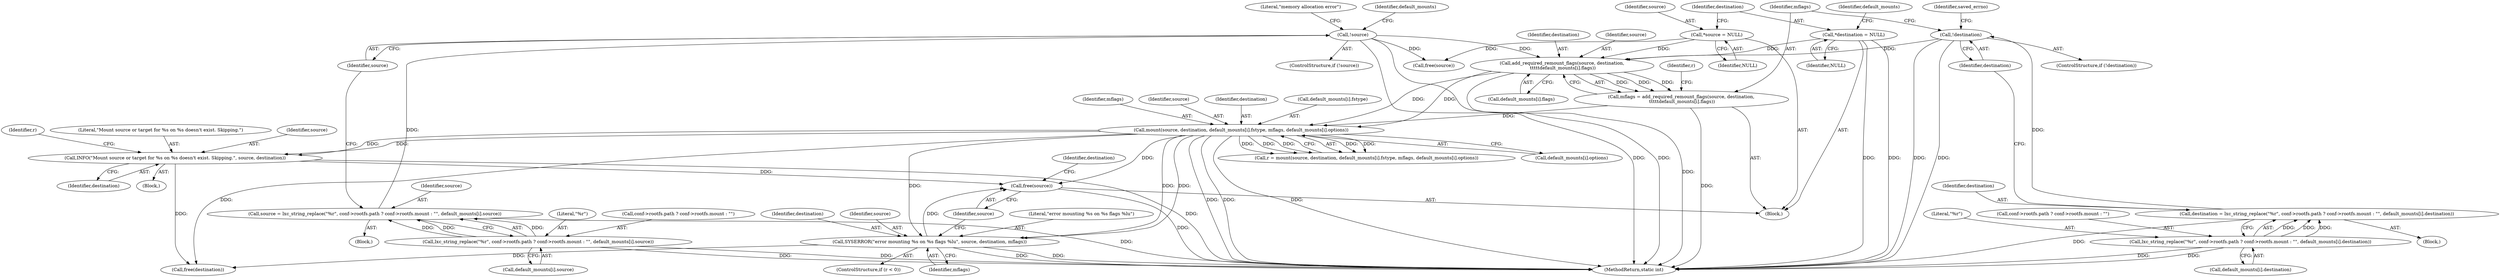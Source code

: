 digraph "0_lxc_592fd47a6245508b79fe6ac819fe6d3b2c1289be_3@API" {
"1000286" [label="(Call,free(source))"];
"1000243" [label="(Call,mount(source, destination, default_mounts[i].fstype, mflags, default_mounts[i].options))"];
"1000233" [label="(Call,add_required_remount_flags(source, destination,\n \t\t\t\t\tdefault_mounts[i].flags))"];
"1000178" [label="(Call,!source)"];
"1000156" [label="(Call,source = lxc_string_replace(\"%r\", conf->rootfs.path ? conf->rootfs.mount : \"\", default_mounts[i].source))"];
"1000158" [label="(Call,lxc_string_replace(\"%r\", conf->rootfs.path ? conf->rootfs.mount : \"\", default_mounts[i].source))"];
"1000140" [label="(Call,*source = NULL)"];
"1000215" [label="(Call,!destination)"];
"1000193" [label="(Call,destination = lxc_string_replace(\"%r\", conf->rootfs.path ? conf->rootfs.mount : \"\", default_mounts[i].destination))"];
"1000195" [label="(Call,lxc_string_replace(\"%r\", conf->rootfs.path ? conf->rootfs.mount : \"\", default_mounts[i].destination))"];
"1000144" [label="(Call,*destination = NULL)"];
"1000231" [label="(Call,mflags = add_required_remount_flags(source, destination,\n \t\t\t\t\tdefault_mounts[i].flags))"];
"1000281" [label="(Call,SYSERROR(\"error mounting %s on %s flags %lu\", source, destination, mflags))"];
"1000269" [label="(Call,INFO(\"Mount source or target for %s on %s doesn't exist. Skipping.\", source, destination))"];
"1000271" [label="(Identifier,source)"];
"1000140" [label="(Call,*source = NULL)"];
"1000197" [label="(Call,conf->rootfs.path ? conf->rootfs.mount : \"\")"];
"1000281" [label="(Call,SYSERROR(\"error mounting %s on %s flags %lu\", source, destination, mflags))"];
"1000177" [label="(ControlStructure,if (!source))"];
"1000241" [label="(Call,r = mount(source, destination, default_mounts[i].fstype, mflags, default_mounts[i].options))"];
"1000243" [label="(Call,mount(source, destination, default_mounts[i].fstype, mflags, default_mounts[i].options))"];
"1000146" [label="(Identifier,NULL)"];
"1000219" [label="(Identifier,saved_errno)"];
"1000231" [label="(Call,mflags = add_required_remount_flags(source, destination,\n \t\t\t\t\tdefault_mounts[i].flags))"];
"1000288" [label="(Call,free(destination))"];
"1000242" [label="(Identifier,r)"];
"1000232" [label="(Identifier,mflags)"];
"1000269" [label="(Call,INFO(\"Mount source or target for %s on %s doesn't exist. Skipping.\", source, destination))"];
"1000223" [label="(Call,free(source))"];
"1000195" [label="(Call,lxc_string_replace(\"%r\", conf->rootfs.path ? conf->rootfs.mount : \"\", default_mounts[i].destination))"];
"1000251" [label="(Identifier,mflags)"];
"1000245" [label="(Identifier,destination)"];
"1000235" [label="(Identifier,destination)"];
"1000179" [label="(Identifier,source)"];
"1000194" [label="(Identifier,destination)"];
"1000284" [label="(Identifier,destination)"];
"1000214" [label="(ControlStructure,if (!destination))"];
"1000144" [label="(Call,*destination = NULL)"];
"1000152" [label="(Identifier,default_mounts)"];
"1000274" [label="(Identifier,r)"];
"1000270" [label="(Literal,\"Mount source or target for %s on %s doesn't exist. Skipping.\")"];
"1000233" [label="(Call,add_required_remount_flags(source, destination,\n \t\t\t\t\tdefault_mounts[i].flags))"];
"1000192" [label="(Block,)"];
"1000160" [label="(Call,conf->rootfs.path ? conf->rootfs.mount : \"\")"];
"1000286" [label="(Call,free(source))"];
"1000252" [label="(Call,default_mounts[i].options)"];
"1000158" [label="(Call,lxc_string_replace(\"%r\", conf->rootfs.path ? conf->rootfs.mount : \"\", default_mounts[i].source))"];
"1000209" [label="(Call,default_mounts[i].destination)"];
"1000283" [label="(Identifier,source)"];
"1000287" [label="(Identifier,source)"];
"1000193" [label="(Call,destination = lxc_string_replace(\"%r\", conf->rootfs.path ? conf->rootfs.mount : \"\", default_mounts[i].destination))"];
"1000244" [label="(Identifier,source)"];
"1000215" [label="(Call,!destination)"];
"1000178" [label="(Call,!source)"];
"1000236" [label="(Call,default_mounts[i].flags)"];
"1000246" [label="(Call,default_mounts[i].fstype)"];
"1000138" [label="(Block,)"];
"1000289" [label="(Identifier,destination)"];
"1000396" [label="(MethodReturn,static int)"];
"1000142" [label="(Identifier,NULL)"];
"1000155" [label="(Block,)"];
"1000216" [label="(Identifier,destination)"];
"1000282" [label="(Literal,\"error mounting %s on %s flags %lu\")"];
"1000157" [label="(Identifier,source)"];
"1000285" [label="(Identifier,mflags)"];
"1000156" [label="(Call,source = lxc_string_replace(\"%r\", conf->rootfs.path ? conf->rootfs.mount : \"\", default_mounts[i].source))"];
"1000196" [label="(Literal,\"%r\")"];
"1000234" [label="(Identifier,source)"];
"1000189" [label="(Identifier,default_mounts)"];
"1000159" [label="(Literal,\"%r\")"];
"1000141" [label="(Identifier,source)"];
"1000277" [label="(ControlStructure,if (r < 0))"];
"1000182" [label="(Literal,\"memory allocation error\")"];
"1000272" [label="(Identifier,destination)"];
"1000172" [label="(Call,default_mounts[i].source)"];
"1000268" [label="(Block,)"];
"1000145" [label="(Identifier,destination)"];
"1000286" -> "1000138"  [label="AST: "];
"1000286" -> "1000287"  [label="CFG: "];
"1000287" -> "1000286"  [label="AST: "];
"1000289" -> "1000286"  [label="CFG: "];
"1000286" -> "1000396"  [label="DDG: "];
"1000243" -> "1000286"  [label="DDG: "];
"1000281" -> "1000286"  [label="DDG: "];
"1000269" -> "1000286"  [label="DDG: "];
"1000243" -> "1000241"  [label="AST: "];
"1000243" -> "1000252"  [label="CFG: "];
"1000244" -> "1000243"  [label="AST: "];
"1000245" -> "1000243"  [label="AST: "];
"1000246" -> "1000243"  [label="AST: "];
"1000251" -> "1000243"  [label="AST: "];
"1000252" -> "1000243"  [label="AST: "];
"1000241" -> "1000243"  [label="CFG: "];
"1000243" -> "1000396"  [label="DDG: "];
"1000243" -> "1000396"  [label="DDG: "];
"1000243" -> "1000396"  [label="DDG: "];
"1000243" -> "1000241"  [label="DDG: "];
"1000243" -> "1000241"  [label="DDG: "];
"1000243" -> "1000241"  [label="DDG: "];
"1000243" -> "1000241"  [label="DDG: "];
"1000243" -> "1000241"  [label="DDG: "];
"1000233" -> "1000243"  [label="DDG: "];
"1000233" -> "1000243"  [label="DDG: "];
"1000231" -> "1000243"  [label="DDG: "];
"1000243" -> "1000269"  [label="DDG: "];
"1000243" -> "1000269"  [label="DDG: "];
"1000243" -> "1000281"  [label="DDG: "];
"1000243" -> "1000281"  [label="DDG: "];
"1000243" -> "1000281"  [label="DDG: "];
"1000243" -> "1000288"  [label="DDG: "];
"1000233" -> "1000231"  [label="AST: "];
"1000233" -> "1000236"  [label="CFG: "];
"1000234" -> "1000233"  [label="AST: "];
"1000235" -> "1000233"  [label="AST: "];
"1000236" -> "1000233"  [label="AST: "];
"1000231" -> "1000233"  [label="CFG: "];
"1000233" -> "1000396"  [label="DDG: "];
"1000233" -> "1000231"  [label="DDG: "];
"1000233" -> "1000231"  [label="DDG: "];
"1000233" -> "1000231"  [label="DDG: "];
"1000178" -> "1000233"  [label="DDG: "];
"1000140" -> "1000233"  [label="DDG: "];
"1000215" -> "1000233"  [label="DDG: "];
"1000144" -> "1000233"  [label="DDG: "];
"1000178" -> "1000177"  [label="AST: "];
"1000178" -> "1000179"  [label="CFG: "];
"1000179" -> "1000178"  [label="AST: "];
"1000182" -> "1000178"  [label="CFG: "];
"1000189" -> "1000178"  [label="CFG: "];
"1000178" -> "1000396"  [label="DDG: "];
"1000178" -> "1000396"  [label="DDG: "];
"1000156" -> "1000178"  [label="DDG: "];
"1000178" -> "1000223"  [label="DDG: "];
"1000156" -> "1000155"  [label="AST: "];
"1000156" -> "1000158"  [label="CFG: "];
"1000157" -> "1000156"  [label="AST: "];
"1000158" -> "1000156"  [label="AST: "];
"1000179" -> "1000156"  [label="CFG: "];
"1000156" -> "1000396"  [label="DDG: "];
"1000158" -> "1000156"  [label="DDG: "];
"1000158" -> "1000156"  [label="DDG: "];
"1000158" -> "1000156"  [label="DDG: "];
"1000158" -> "1000172"  [label="CFG: "];
"1000159" -> "1000158"  [label="AST: "];
"1000160" -> "1000158"  [label="AST: "];
"1000172" -> "1000158"  [label="AST: "];
"1000158" -> "1000396"  [label="DDG: "];
"1000158" -> "1000396"  [label="DDG: "];
"1000140" -> "1000138"  [label="AST: "];
"1000140" -> "1000142"  [label="CFG: "];
"1000141" -> "1000140"  [label="AST: "];
"1000142" -> "1000140"  [label="AST: "];
"1000145" -> "1000140"  [label="CFG: "];
"1000140" -> "1000223"  [label="DDG: "];
"1000215" -> "1000214"  [label="AST: "];
"1000215" -> "1000216"  [label="CFG: "];
"1000216" -> "1000215"  [label="AST: "];
"1000219" -> "1000215"  [label="CFG: "];
"1000232" -> "1000215"  [label="CFG: "];
"1000215" -> "1000396"  [label="DDG: "];
"1000215" -> "1000396"  [label="DDG: "];
"1000193" -> "1000215"  [label="DDG: "];
"1000193" -> "1000192"  [label="AST: "];
"1000193" -> "1000195"  [label="CFG: "];
"1000194" -> "1000193"  [label="AST: "];
"1000195" -> "1000193"  [label="AST: "];
"1000216" -> "1000193"  [label="CFG: "];
"1000193" -> "1000396"  [label="DDG: "];
"1000195" -> "1000193"  [label="DDG: "];
"1000195" -> "1000193"  [label="DDG: "];
"1000195" -> "1000193"  [label="DDG: "];
"1000195" -> "1000209"  [label="CFG: "];
"1000196" -> "1000195"  [label="AST: "];
"1000197" -> "1000195"  [label="AST: "];
"1000209" -> "1000195"  [label="AST: "];
"1000195" -> "1000396"  [label="DDG: "];
"1000195" -> "1000396"  [label="DDG: "];
"1000144" -> "1000138"  [label="AST: "];
"1000144" -> "1000146"  [label="CFG: "];
"1000145" -> "1000144"  [label="AST: "];
"1000146" -> "1000144"  [label="AST: "];
"1000152" -> "1000144"  [label="CFG: "];
"1000144" -> "1000396"  [label="DDG: "];
"1000144" -> "1000396"  [label="DDG: "];
"1000231" -> "1000138"  [label="AST: "];
"1000232" -> "1000231"  [label="AST: "];
"1000242" -> "1000231"  [label="CFG: "];
"1000231" -> "1000396"  [label="DDG: "];
"1000281" -> "1000277"  [label="AST: "];
"1000281" -> "1000285"  [label="CFG: "];
"1000282" -> "1000281"  [label="AST: "];
"1000283" -> "1000281"  [label="AST: "];
"1000284" -> "1000281"  [label="AST: "];
"1000285" -> "1000281"  [label="AST: "];
"1000287" -> "1000281"  [label="CFG: "];
"1000281" -> "1000396"  [label="DDG: "];
"1000281" -> "1000396"  [label="DDG: "];
"1000281" -> "1000288"  [label="DDG: "];
"1000269" -> "1000268"  [label="AST: "];
"1000269" -> "1000272"  [label="CFG: "];
"1000270" -> "1000269"  [label="AST: "];
"1000271" -> "1000269"  [label="AST: "];
"1000272" -> "1000269"  [label="AST: "];
"1000274" -> "1000269"  [label="CFG: "];
"1000269" -> "1000396"  [label="DDG: "];
"1000269" -> "1000288"  [label="DDG: "];
}
